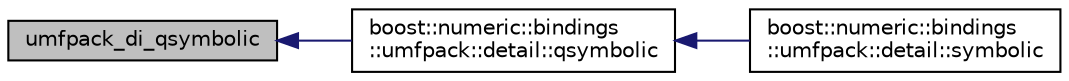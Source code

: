 digraph "umfpack_di_qsymbolic"
{
  edge [fontname="Helvetica",fontsize="10",labelfontname="Helvetica",labelfontsize="10"];
  node [fontname="Helvetica",fontsize="10",shape=record];
  rankdir="LR";
  Node1 [label="umfpack_di_qsymbolic",height=0.2,width=0.4,color="black", fillcolor="grey75", style="filled", fontcolor="black"];
  Node1 -> Node2 [dir="back",color="midnightblue",fontsize="10",style="solid",fontname="Helvetica"];
  Node2 [label="boost::numeric::bindings\l::umfpack::detail::qsymbolic",height=0.2,width=0.4,color="black", fillcolor="white", style="filled",URL="$d1/d20/namespaceboost_1_1numeric_1_1bindings_1_1umfpack_1_1detail.html#aeb3124a6402691bb1ab87e9a8e70713f"];
  Node2 -> Node3 [dir="back",color="midnightblue",fontsize="10",style="solid",fontname="Helvetica"];
  Node3 [label="boost::numeric::bindings\l::umfpack::detail::symbolic",height=0.2,width=0.4,color="black", fillcolor="white", style="filled",URL="$d1/d20/namespaceboost_1_1numeric_1_1bindings_1_1umfpack_1_1detail.html#a73d14e00ab5c1e111d22111ef608cdf4"];
}
